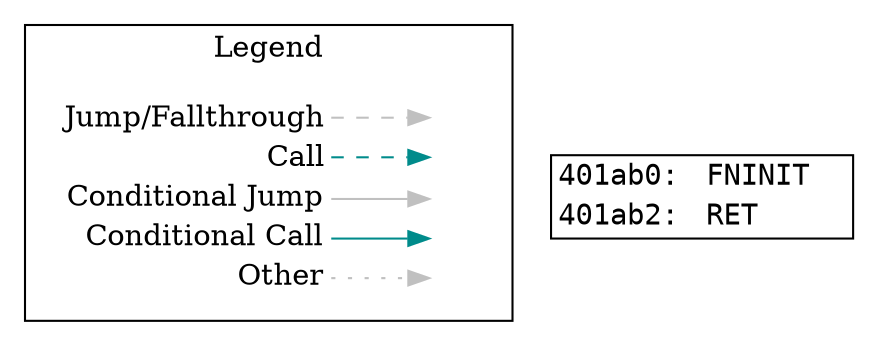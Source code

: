 digraph "func 0x401ab0" {
  newrank=true;
  // Flow Type Legend
  subgraph cluster_01 { 
    rank=same;
    node [shape=plaintext]
    label = "Legend";
    key [label=<<table border="0" cellpadding="2" cellspacing="0" cellborder="0">
                  <tr><td align="right" port="i1">Jump/Fallthrough</td></tr>
                  <tr><td align="right" port="i2">Call</td></tr>
                  <tr><td align="right" port="i3">Conditional Jump</td></tr>
                  <tr><td align="right" port="i4">Conditional Call</td></tr>
                  <tr><td align="right" port="i5">Other</td></tr>
               </table>>];
    key2 [label=<<table border="0" cellpadding="2" cellspacing="0" cellborder="0">
                   <tr><td port="i1">&nbsp;</td></tr>
                   <tr><td port="i2">&nbsp;</td></tr>
                   <tr><td port="i3">&nbsp;</td></tr>
                   <tr><td port="i4">&nbsp;</td></tr>
                   <tr><td port="i5">&nbsp;</td></tr>
                </table>>];
    key:i1:e -> key2:i1:w [color=gray style=dashed];
    key:i2:e -> key2:i2:w [color=cyan4 style=dashed];
    key:i3:e -> key2:i3:w [color=gray];
    key:i4:e -> key2:i4:w [color=cyan4];
    key:i5:e -> key2:i5:w [color=gray style=dotted];
  }
  bb_401ab0 [shape=plaintext label=<
    <TABLE BORDER="1" CELLBORDER="0" CELLSPACING="0">
      <TR>
        <TD PORT="insn_401ab0" ALIGN="RIGHT"><FONT FACE="monospace">401ab0: </FONT></TD>
        <TD ALIGN="LEFT"><FONT FACE="monospace">FNINIT</FONT></TD>
        <TD>&nbsp;&nbsp;&nbsp;</TD> // for spacing
      </TR>
      <TR>
        <TD PORT="insn_401ab2" ALIGN="RIGHT"><FONT FACE="monospace">401ab2: </FONT></TD>
        <TD ALIGN="LEFT"><FONT FACE="monospace">RET</FONT></TD>
        <TD>&nbsp;&nbsp;&nbsp;</TD> // for spacing
      </TR>
    </TABLE>>];
}